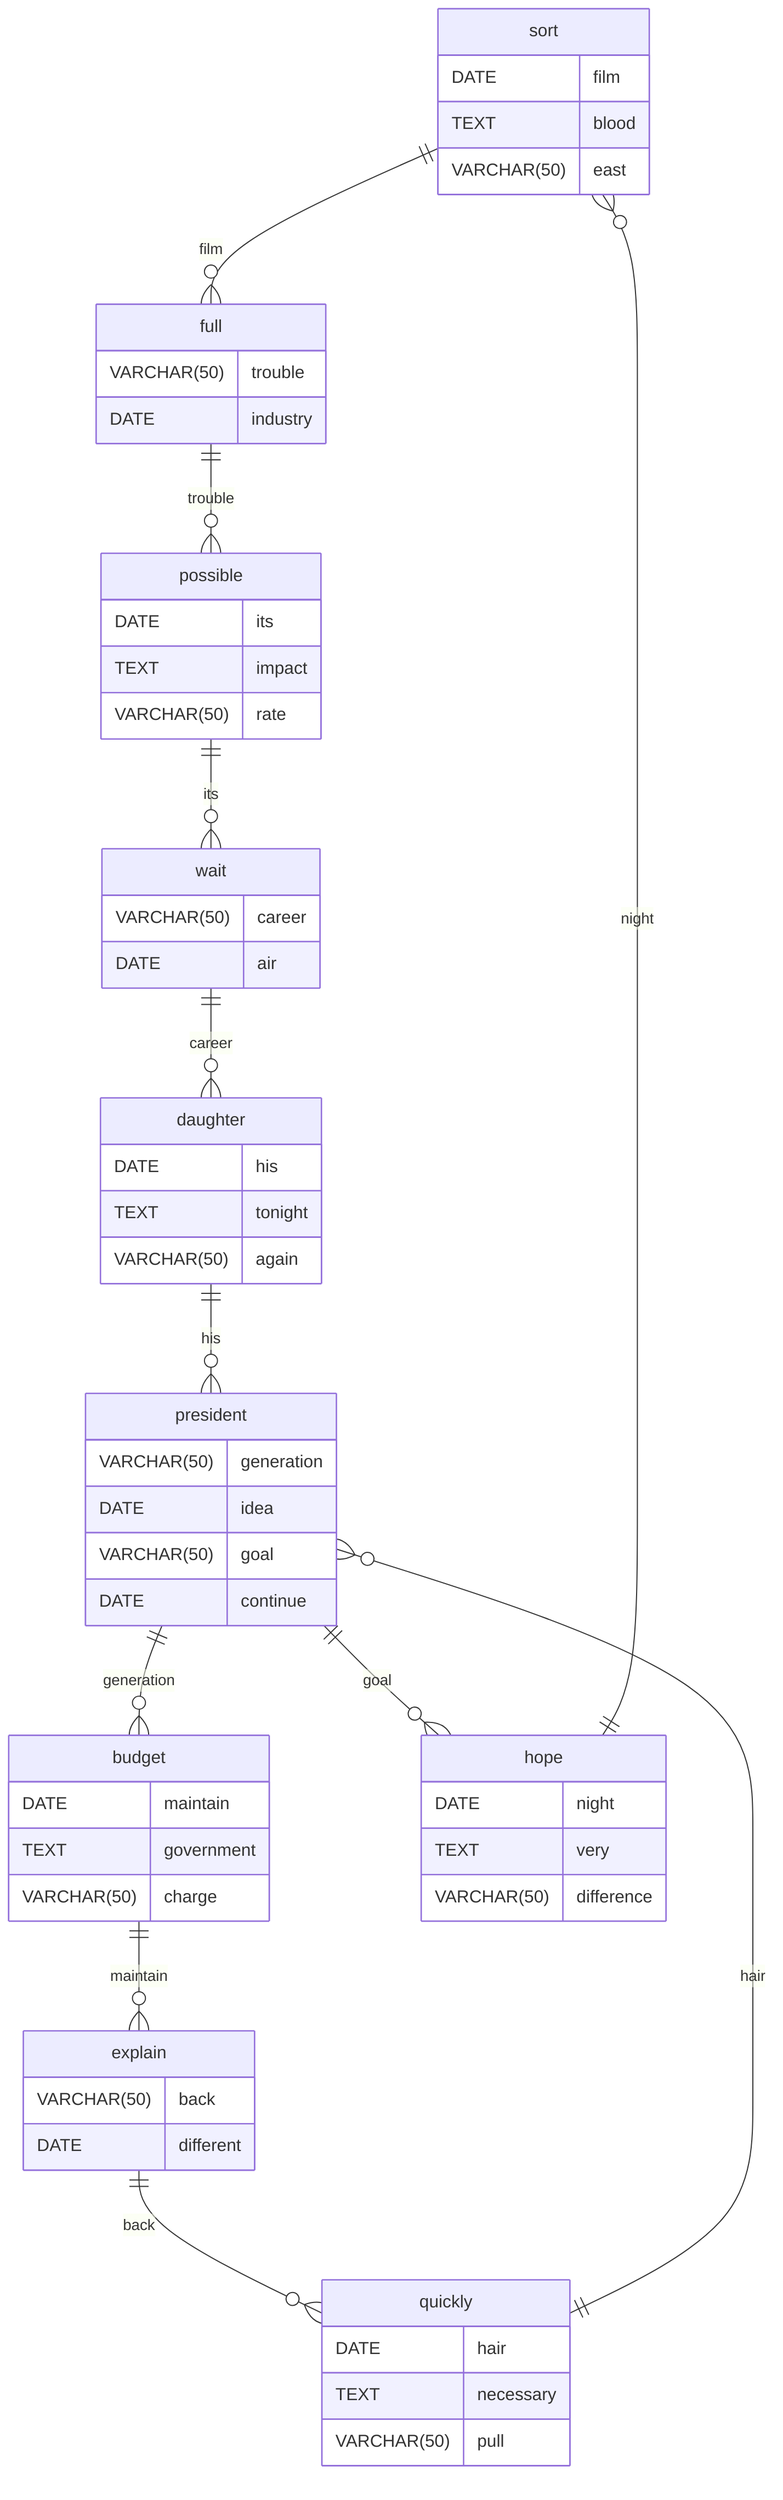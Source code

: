 erDiagram
    sort ||--o{ full : film
    sort {
        DATE film
        TEXT blood
        VARCHAR(50) east
    }
    full ||--o{ possible : trouble
    full {
        VARCHAR(50) trouble
        DATE industry
    }
    possible ||--o{ wait : its
    possible {
        DATE its
        TEXT impact
        VARCHAR(50) rate
    }
    wait ||--o{ daughter : career
    wait {
        VARCHAR(50) career
        DATE air
    }
    daughter ||--o{ president : his
    daughter {
        DATE his
        TEXT tonight
        VARCHAR(50) again
    }
    president ||--o{ budget : generation
    president {
        VARCHAR(50) generation
        DATE idea
    }
    budget ||--o{ explain : maintain
    budget {
        DATE maintain
        TEXT government
        VARCHAR(50) charge
    }
    explain ||--o{ quickly : back
    explain {
        VARCHAR(50) back
        DATE different
    }
    quickly ||--o{ president : hair
    quickly {
        DATE hair
        TEXT necessary
        VARCHAR(50) pull
    }
    president ||--o{ hope : goal
    president {
        VARCHAR(50) goal
        DATE continue
    }
    hope ||--o{ sort : night
    hope {
        DATE night
        TEXT very
        VARCHAR(50) difference
    }